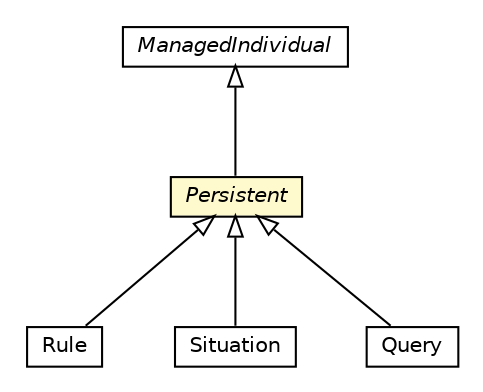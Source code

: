 #!/usr/local/bin/dot
#
# Class diagram 
# Generated by UMLGraph version R5_6-24-gf6e263 (http://www.umlgraph.org/)
#

digraph G {
	edge [fontname="Helvetica",fontsize=10,labelfontname="Helvetica",labelfontsize=10];
	node [fontname="Helvetica",fontsize=10,shape=plaintext];
	nodesep=0.25;
	ranksep=0.5;
	// org.universAAL.middleware.owl.ManagedIndividual
	c6291837 [label=<<table title="org.universAAL.middleware.owl.ManagedIndividual" border="0" cellborder="1" cellspacing="0" cellpadding="2" port="p" href="../../middleware/owl/ManagedIndividual.html">
		<tr><td><table border="0" cellspacing="0" cellpadding="1">
<tr><td align="center" balign="center"><font face="Helvetica-Oblique"> ManagedIndividual </font></td></tr>
		</table></td></tr>
		</table>>, URL="../../middleware/owl/ManagedIndividual.html", fontname="Helvetica", fontcolor="black", fontsize=10.0];
	// org.universAAL.ontology.reasoner.Rule
	c6292690 [label=<<table title="org.universAAL.ontology.reasoner.Rule" border="0" cellborder="1" cellspacing="0" cellpadding="2" port="p" href="./Rule.html">
		<tr><td><table border="0" cellspacing="0" cellpadding="1">
<tr><td align="center" balign="center"> Rule </td></tr>
		</table></td></tr>
		</table>>, URL="./Rule.html", fontname="Helvetica", fontcolor="black", fontsize=10.0];
	// org.universAAL.ontology.reasoner.Persistent
	c6292691 [label=<<table title="org.universAAL.ontology.reasoner.Persistent" border="0" cellborder="1" cellspacing="0" cellpadding="2" port="p" bgcolor="lemonChiffon" href="./Persistent.html">
		<tr><td><table border="0" cellspacing="0" cellpadding="1">
<tr><td align="center" balign="center"><font face="Helvetica-Oblique"> Persistent </font></td></tr>
		</table></td></tr>
		</table>>, URL="./Persistent.html", fontname="Helvetica", fontcolor="black", fontsize=10.0];
	// org.universAAL.ontology.reasoner.Situation
	c6292694 [label=<<table title="org.universAAL.ontology.reasoner.Situation" border="0" cellborder="1" cellspacing="0" cellpadding="2" port="p" href="./Situation.html">
		<tr><td><table border="0" cellspacing="0" cellpadding="1">
<tr><td align="center" balign="center"> Situation </td></tr>
		</table></td></tr>
		</table>>, URL="./Situation.html", fontname="Helvetica", fontcolor="black", fontsize=10.0];
	// org.universAAL.ontology.reasoner.Query
	c6292695 [label=<<table title="org.universAAL.ontology.reasoner.Query" border="0" cellborder="1" cellspacing="0" cellpadding="2" port="p" href="./Query.html">
		<tr><td><table border="0" cellspacing="0" cellpadding="1">
<tr><td align="center" balign="center"> Query </td></tr>
		</table></td></tr>
		</table>>, URL="./Query.html", fontname="Helvetica", fontcolor="black", fontsize=10.0];
	//org.universAAL.ontology.reasoner.Rule extends org.universAAL.ontology.reasoner.Persistent
	c6292691:p -> c6292690:p [dir=back,arrowtail=empty];
	//org.universAAL.ontology.reasoner.Persistent extends org.universAAL.middleware.owl.ManagedIndividual
	c6291837:p -> c6292691:p [dir=back,arrowtail=empty];
	//org.universAAL.ontology.reasoner.Situation extends org.universAAL.ontology.reasoner.Persistent
	c6292691:p -> c6292694:p [dir=back,arrowtail=empty];
	//org.universAAL.ontology.reasoner.Query extends org.universAAL.ontology.reasoner.Persistent
	c6292691:p -> c6292695:p [dir=back,arrowtail=empty];
}


